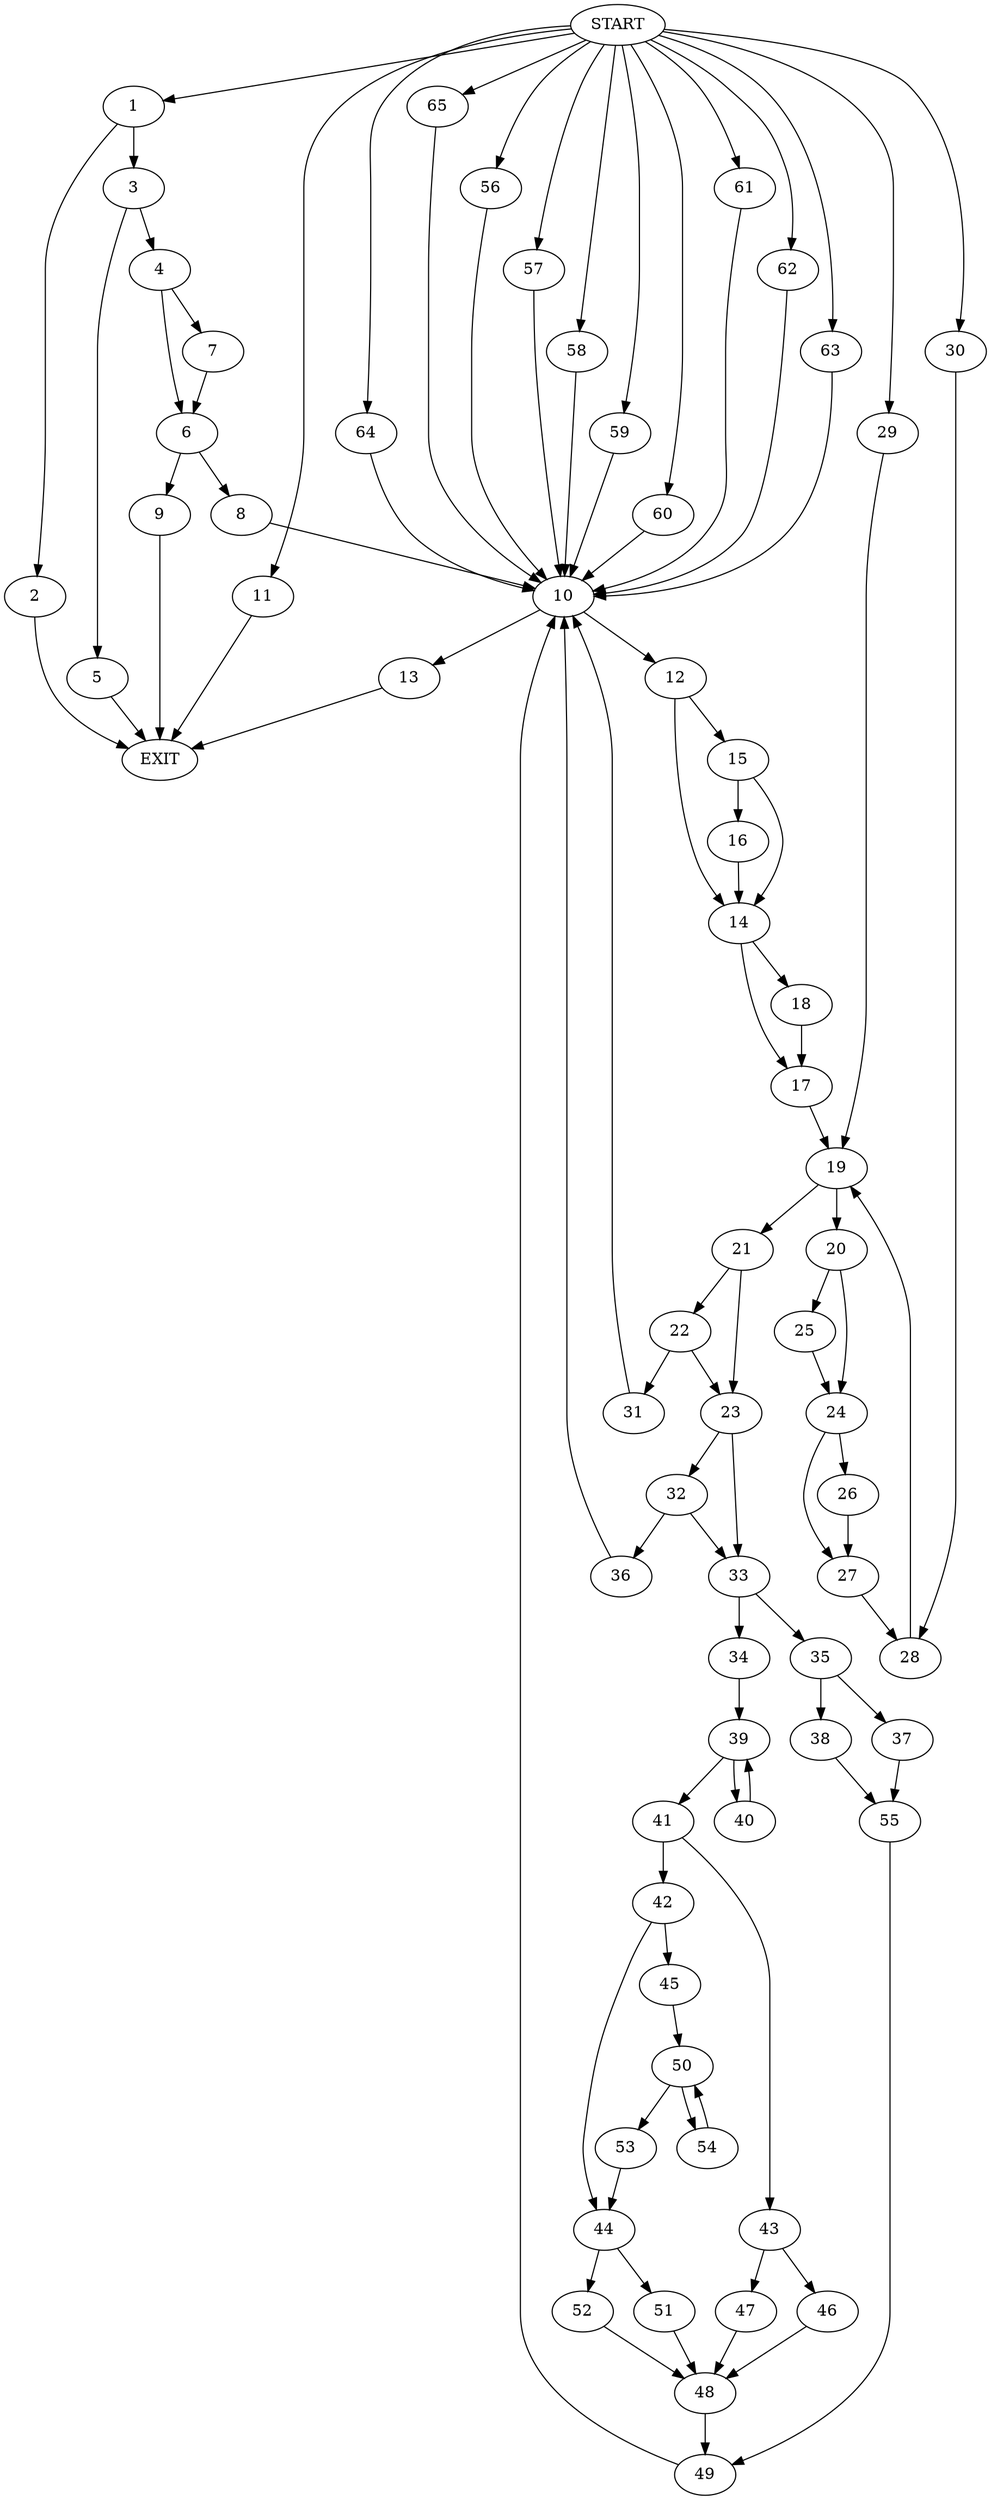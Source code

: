 digraph {
0 [label="START"]
66 [label="EXIT"]
0 -> 1
1 -> 2
1 -> 3
2 -> 66
3 -> 4
3 -> 5
4 -> 6
4 -> 7
5 -> 66
6 -> 8
6 -> 9
7 -> 6
8 -> 10
9 -> 66
0 -> 11
11 -> 66
10 -> 12
10 -> 13
12 -> 14
12 -> 15
13 -> 66
15 -> 14
15 -> 16
14 -> 17
14 -> 18
16 -> 14
17 -> 19
18 -> 17
19 -> 20
19 -> 21
21 -> 22
21 -> 23
20 -> 24
20 -> 25
25 -> 24
24 -> 26
24 -> 27
26 -> 27
27 -> 28
0 -> 29
29 -> 19
28 -> 19
0 -> 30
30 -> 28
22 -> 31
22 -> 23
23 -> 32
23 -> 33
31 -> 10
33 -> 34
33 -> 35
32 -> 36
32 -> 33
36 -> 10
35 -> 37
35 -> 38
34 -> 39
39 -> 40
39 -> 41
41 -> 42
41 -> 43
40 -> 39
42 -> 44
42 -> 45
43 -> 46
43 -> 47
46 -> 48
47 -> 48
48 -> 49
45 -> 50
44 -> 51
44 -> 52
50 -> 53
50 -> 54
53 -> 44
54 -> 50
52 -> 48
51 -> 48
49 -> 10
37 -> 55
38 -> 55
55 -> 49
0 -> 56
56 -> 10
0 -> 57
57 -> 10
0 -> 58
58 -> 10
0 -> 59
59 -> 10
0 -> 60
60 -> 10
0 -> 61
61 -> 10
0 -> 62
62 -> 10
0 -> 63
63 -> 10
0 -> 64
64 -> 10
0 -> 65
65 -> 10
}
